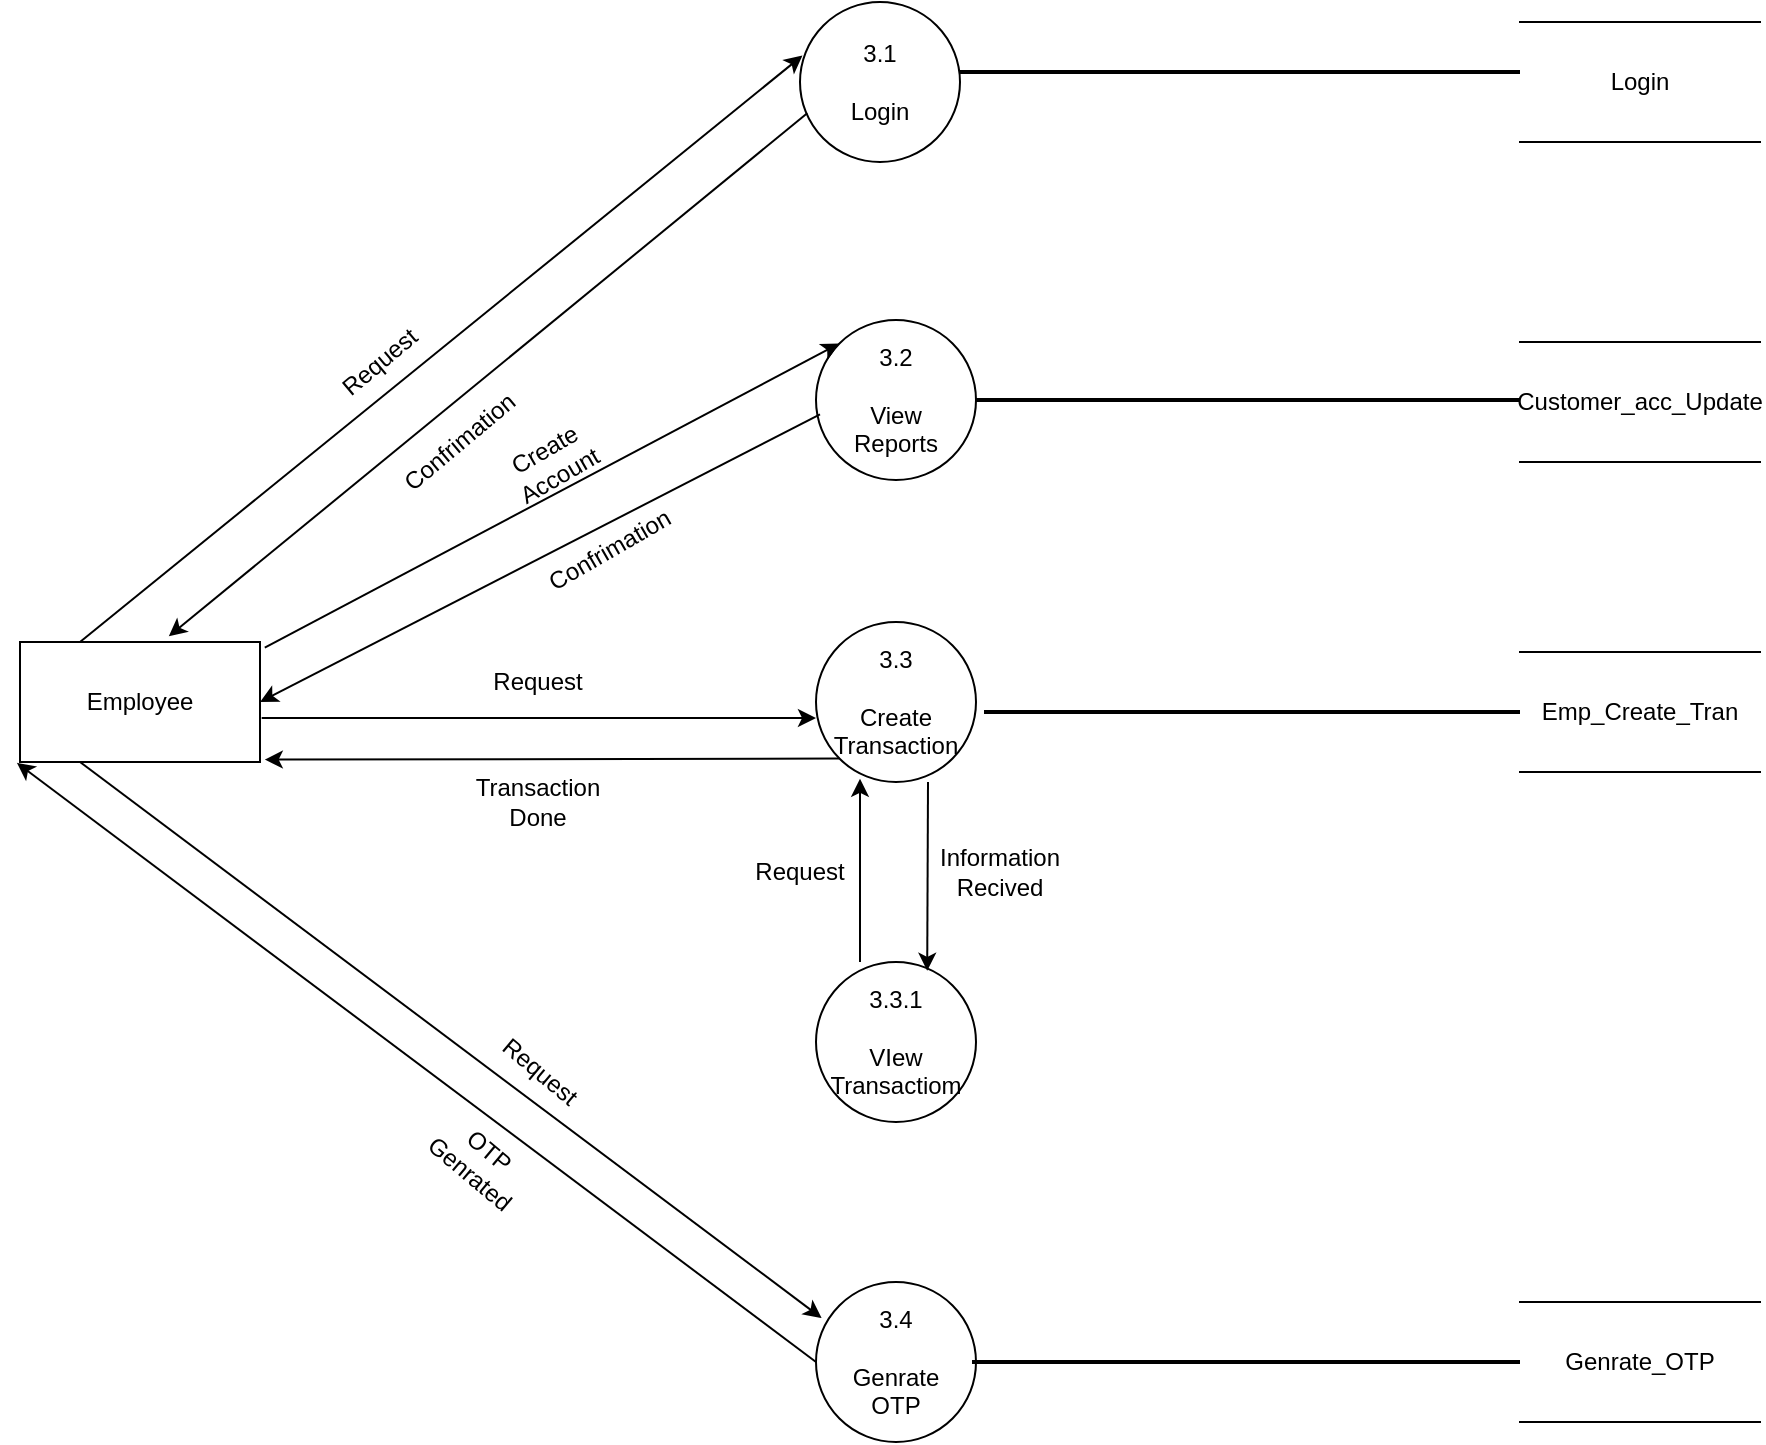 <mxfile version="10.5.3" type="device"><diagram name="Page-1" id="52a04d89-c75d-2922-d76d-85b35f80e030"><mxGraphModel dx="842" dy="418" grid="1" gridSize="10" guides="1" tooltips="1" connect="1" arrows="1" fold="1" page="1" pageScale="1" pageWidth="1100" pageHeight="850" background="#ffffff" math="0" shadow="0"><root><mxCell id="0"/><mxCell id="1" parent="0"/><mxCell id="6VwbnnRAfJIHp-z7_uPU-1" value="Employee" style="rounded=0;whiteSpace=wrap;html=1;" parent="1" vertex="1"><mxGeometry x="90" y="360" width="120" height="60" as="geometry"/></mxCell><mxCell id="6VwbnnRAfJIHp-z7_uPU-2" value="3.1&lt;br&gt;&lt;br&gt;Login&lt;br&gt;" style="ellipse;whiteSpace=wrap;html=1;aspect=fixed;" parent="1" vertex="1"><mxGeometry x="480" y="40" width="80" height="80" as="geometry"/></mxCell><mxCell id="6VwbnnRAfJIHp-z7_uPU-3" value="3.2&lt;br&gt;&lt;br&gt;View&lt;br&gt;Reports&lt;br&gt;" style="ellipse;whiteSpace=wrap;html=1;aspect=fixed;" parent="1" vertex="1"><mxGeometry x="488" y="199" width="80" height="80" as="geometry"/></mxCell><mxCell id="6VwbnnRAfJIHp-z7_uPU-4" value="3.3&lt;br&gt;&lt;br&gt;Create&lt;br&gt;Transaction&lt;br&gt;" style="ellipse;whiteSpace=wrap;html=1;aspect=fixed;" parent="1" vertex="1"><mxGeometry x="488" y="350" width="80" height="80" as="geometry"/></mxCell><mxCell id="6VwbnnRAfJIHp-z7_uPU-5" value="3.3.1&lt;br&gt;&lt;br&gt;VIew Transactiom&lt;br&gt;" style="ellipse;whiteSpace=wrap;html=1;aspect=fixed;" parent="1" vertex="1"><mxGeometry x="488" y="520" width="80" height="80" as="geometry"/></mxCell><mxCell id="6VwbnnRAfJIHp-z7_uPU-7" value="" style="endArrow=classic;html=1;entryX=0.015;entryY=0.335;entryDx=0;entryDy=0;entryPerimeter=0;" parent="1" target="6VwbnnRAfJIHp-z7_uPU-2" edge="1"><mxGeometry width="50" height="50" relative="1" as="geometry"><mxPoint x="120" y="360" as="sourcePoint"/><mxPoint x="170" y="310" as="targetPoint"/></mxGeometry></mxCell><mxCell id="6VwbnnRAfJIHp-z7_uPU-8" value="" style="endArrow=classic;html=1;entryX=0.62;entryY=-0.047;entryDx=0;entryDy=0;exitX=0.045;exitY=0.695;exitDx=0;exitDy=0;exitPerimeter=0;entryPerimeter=0;" parent="1" source="6VwbnnRAfJIHp-z7_uPU-2" target="6VwbnnRAfJIHp-z7_uPU-1" edge="1"><mxGeometry width="50" height="50" relative="1" as="geometry"><mxPoint x="840" y="300" as="sourcePoint"/><mxPoint x="220" y="310" as="targetPoint"/><Array as="points"/></mxGeometry></mxCell><mxCell id="6VwbnnRAfJIHp-z7_uPU-10" value="Request" style="text;html=1;strokeColor=none;fillColor=none;align=center;verticalAlign=middle;whiteSpace=wrap;rounded=0;rotation=-40;" parent="1" vertex="1"><mxGeometry x="250" y="210" width="40" height="20" as="geometry"/></mxCell><mxCell id="6VwbnnRAfJIHp-z7_uPU-11" value="Confrimation" style="text;html=1;strokeColor=none;fillColor=none;align=center;verticalAlign=middle;whiteSpace=wrap;rounded=0;rotation=-40;" parent="1" vertex="1"><mxGeometry x="290" y="250" width="40" height="20" as="geometry"/></mxCell><mxCell id="6VwbnnRAfJIHp-z7_uPU-15" value="" style="endArrow=classic;html=1;exitX=1.02;exitY=0.047;exitDx=0;exitDy=0;exitPerimeter=0;entryX=0;entryY=0;entryDx=0;entryDy=0;" parent="1" source="6VwbnnRAfJIHp-z7_uPU-1" target="6VwbnnRAfJIHp-z7_uPU-3" edge="1"><mxGeometry width="50" height="50" relative="1" as="geometry"><mxPoint x="200" y="400" as="sourcePoint"/><mxPoint x="250" y="350" as="targetPoint"/><Array as="points"/></mxGeometry></mxCell><mxCell id="6VwbnnRAfJIHp-z7_uPU-16" value="" style="endArrow=classic;html=1;entryX=1;entryY=0.5;entryDx=0;entryDy=0;exitX=0.025;exitY=0.59;exitDx=0;exitDy=0;exitPerimeter=0;" parent="1" source="6VwbnnRAfJIHp-z7_uPU-3" target="6VwbnnRAfJIHp-z7_uPU-1" edge="1"><mxGeometry width="50" height="50" relative="1" as="geometry"><mxPoint x="480" y="280" as="sourcePoint"/><mxPoint x="280.711" y="390" as="targetPoint"/></mxGeometry></mxCell><mxCell id="6VwbnnRAfJIHp-z7_uPU-17" value="Create Account" style="text;html=1;strokeColor=none;fillColor=none;align=center;verticalAlign=middle;whiteSpace=wrap;rounded=0;rotation=-30;" parent="1" vertex="1"><mxGeometry x="336" y="260" width="40" height="20" as="geometry"/></mxCell><mxCell id="6VwbnnRAfJIHp-z7_uPU-18" value="Confrimation" style="text;html=1;strokeColor=none;fillColor=none;align=center;verticalAlign=middle;whiteSpace=wrap;rounded=0;rotation=-30;" parent="1" vertex="1"><mxGeometry x="365" y="304" width="40" height="20" as="geometry"/></mxCell><mxCell id="6VwbnnRAfJIHp-z7_uPU-29" value="" style="endArrow=classic;html=1;exitX=1.007;exitY=0.633;exitDx=0;exitDy=0;exitPerimeter=0;" parent="1" source="6VwbnnRAfJIHp-z7_uPU-1" edge="1"><mxGeometry width="50" height="50" relative="1" as="geometry"><mxPoint x="140" y="460" as="sourcePoint"/><mxPoint x="488" y="398" as="targetPoint"/></mxGeometry></mxCell><mxCell id="6VwbnnRAfJIHp-z7_uPU-30" value="" style="endArrow=classic;html=1;entryX=1.02;entryY=0.98;entryDx=0;entryDy=0;entryPerimeter=0;exitX=0;exitY=1;exitDx=0;exitDy=0;" parent="1" target="6VwbnnRAfJIHp-z7_uPU-1" edge="1" source="6VwbnnRAfJIHp-z7_uPU-4"><mxGeometry width="50" height="50" relative="1" as="geometry"><mxPoint x="485" y="560" as="sourcePoint"/><mxPoint x="150" y="420" as="targetPoint"/></mxGeometry></mxCell><mxCell id="6VwbnnRAfJIHp-z7_uPU-33" value="Login" style="shape=partialRectangle;whiteSpace=wrap;html=1;left=0;right=0;fillColor=none;" parent="1" vertex="1"><mxGeometry x="840" y="50" width="120" height="60" as="geometry"/></mxCell><mxCell id="6VwbnnRAfJIHp-z7_uPU-34" value="" style="line;strokeWidth=2;html=1;" parent="1" vertex="1"><mxGeometry x="560" y="70" width="280" height="10" as="geometry"/></mxCell><mxCell id="6VwbnnRAfJIHp-z7_uPU-37" value="" style="line;strokeWidth=2;html=1;" parent="1" vertex="1"><mxGeometry x="568" y="234" width="272" height="10" as="geometry"/></mxCell><mxCell id="6VwbnnRAfJIHp-z7_uPU-45" value="3.4&lt;br&gt;&lt;br&gt;Genrate&lt;br&gt;OTP&lt;br&gt;" style="ellipse;whiteSpace=wrap;html=1;aspect=fixed;" parent="1" vertex="1"><mxGeometry x="488" y="680" width="80" height="80" as="geometry"/></mxCell><mxCell id="6VwbnnRAfJIHp-z7_uPU-46" value="" style="endArrow=classic;html=1;entryX=0.035;entryY=0.225;entryDx=0;entryDy=0;entryPerimeter=0;exitX=0.25;exitY=1;exitDx=0;exitDy=0;" parent="1" source="6VwbnnRAfJIHp-z7_uPU-1" target="6VwbnnRAfJIHp-z7_uPU-45" edge="1"><mxGeometry width="50" height="50" relative="1" as="geometry"><mxPoint x="110" y="460" as="sourcePoint"/><mxPoint x="160" y="410" as="targetPoint"/></mxGeometry></mxCell><mxCell id="6VwbnnRAfJIHp-z7_uPU-47" value="" style="endArrow=classic;html=1;entryX=-0.013;entryY=1.007;entryDx=0;entryDy=0;entryPerimeter=0;exitX=0;exitY=0.5;exitDx=0;exitDy=0;" parent="1" source="6VwbnnRAfJIHp-z7_uPU-45" target="6VwbnnRAfJIHp-z7_uPU-1" edge="1"><mxGeometry width="50" height="50" relative="1" as="geometry"><mxPoint x="130" y="600" as="sourcePoint"/><mxPoint x="180" y="550" as="targetPoint"/></mxGeometry></mxCell><mxCell id="6VwbnnRAfJIHp-z7_uPU-48" value="Emp_Create_Tran" style="shape=partialRectangle;whiteSpace=wrap;html=1;left=0;right=0;fillColor=none;" parent="1" vertex="1"><mxGeometry x="840" y="365" width="120" height="60" as="geometry"/></mxCell><mxCell id="6VwbnnRAfJIHp-z7_uPU-49" value="" style="line;strokeWidth=2;html=1;" parent="1" vertex="1"><mxGeometry x="572" y="390" width="268" height="10" as="geometry"/></mxCell><mxCell id="6VwbnnRAfJIHp-z7_uPU-60" value="Request" style="text;html=1;strokeColor=none;fillColor=none;align=center;verticalAlign=middle;whiteSpace=wrap;rounded=0;rotation=40;" parent="1" vertex="1"><mxGeometry x="330" y="565" width="40" height="20" as="geometry"/></mxCell><mxCell id="6VwbnnRAfJIHp-z7_uPU-61" value="OTP Genrated" style="text;html=1;strokeColor=none;fillColor=none;align=center;verticalAlign=middle;whiteSpace=wrap;rounded=0;rotation=40;" parent="1" vertex="1"><mxGeometry x="300" y="610" width="40" height="20" as="geometry"/></mxCell><mxCell id="ck315yIUYWHE_L_hZeo--4" value="Request" style="text;html=1;strokeColor=none;fillColor=none;align=center;verticalAlign=middle;whiteSpace=wrap;rounded=0;rotation=0;" vertex="1" parent="1"><mxGeometry x="460" y="465" width="40" height="20" as="geometry"/></mxCell><mxCell id="ck315yIUYWHE_L_hZeo--6" value="" style="endArrow=classic;html=1;entryX=0.275;entryY=0.98;entryDx=0;entryDy=0;entryPerimeter=0;" edge="1" parent="1" target="6VwbnnRAfJIHp-z7_uPU-4"><mxGeometry width="50" height="50" relative="1" as="geometry"><mxPoint x="510" y="520" as="sourcePoint"/><mxPoint x="540" y="430" as="targetPoint"/></mxGeometry></mxCell><mxCell id="ck315yIUYWHE_L_hZeo--7" value="" style="endArrow=classic;html=1;entryX=0.695;entryY=0.055;entryDx=0;entryDy=0;entryPerimeter=0;" edge="1" parent="1" target="6VwbnnRAfJIHp-z7_uPU-5"><mxGeometry width="50" height="50" relative="1" as="geometry"><mxPoint x="544" y="430" as="sourcePoint"/><mxPoint x="580" y="420" as="targetPoint"/></mxGeometry></mxCell><mxCell id="ck315yIUYWHE_L_hZeo--8" value="Information&lt;br&gt;Recived&lt;br&gt;" style="text;html=1;strokeColor=none;fillColor=none;align=center;verticalAlign=middle;whiteSpace=wrap;rounded=0;" vertex="1" parent="1"><mxGeometry x="560" y="465" width="40" height="20" as="geometry"/></mxCell><mxCell id="ck315yIUYWHE_L_hZeo--9" value="Request" style="text;html=1;strokeColor=none;fillColor=none;align=center;verticalAlign=middle;whiteSpace=wrap;rounded=0;" vertex="1" parent="1"><mxGeometry x="329" y="370" width="40" height="20" as="geometry"/></mxCell><mxCell id="ck315yIUYWHE_L_hZeo--10" value="Transaction Done" style="text;html=1;strokeColor=none;fillColor=none;align=center;verticalAlign=middle;whiteSpace=wrap;rounded=0;" vertex="1" parent="1"><mxGeometry x="329" y="430" width="40" height="20" as="geometry"/></mxCell><mxCell id="ck315yIUYWHE_L_hZeo--11" value="" style="line;strokeWidth=2;html=1;" vertex="1" parent="1"><mxGeometry x="566" y="715" width="274" height="10" as="geometry"/></mxCell><mxCell id="ck315yIUYWHE_L_hZeo--12" value="Genrate_OTP" style="shape=partialRectangle;whiteSpace=wrap;html=1;left=0;right=0;fillColor=none;" vertex="1" parent="1"><mxGeometry x="840" y="690" width="120" height="60" as="geometry"/></mxCell><mxCell id="ck315yIUYWHE_L_hZeo--13" value="Customer_acc_Update" style="shape=partialRectangle;whiteSpace=wrap;html=1;left=0;right=0;fillColor=none;" vertex="1" parent="1"><mxGeometry x="840" y="210" width="120" height="60" as="geometry"/></mxCell></root></mxGraphModel></diagram></mxfile>